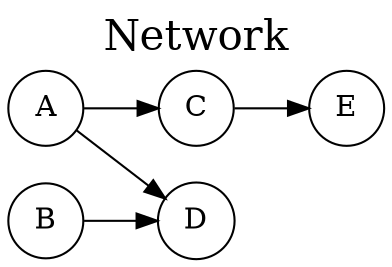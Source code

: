 digraph Network {
rankdir=LR;
	graph [label="Network", labelloc=t, fontsize=20]; 
	node [shape=doublecircle, style = filled, fillcolor=white, color = black];
	node [shape=circle];
	node [color=black, fontcolor=black];
	edge [color=black];
	A -> C
	A -> D
	B -> D
	C -> E

}
